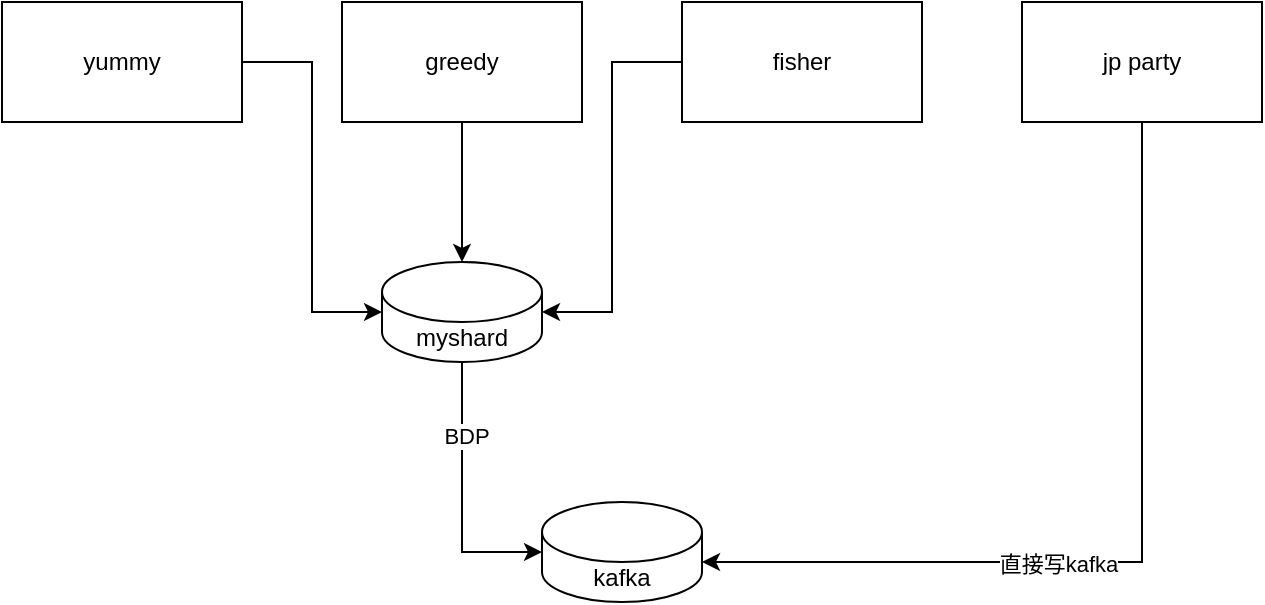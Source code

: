 <mxfile version="21.6.6" type="github">
  <diagram name="第 1 页" id="pSg-FbuxjREb4h1BLtL6">
    <mxGraphModel dx="1319" dy="968" grid="1" gridSize="10" guides="1" tooltips="1" connect="1" arrows="1" fold="1" page="1" pageScale="1" pageWidth="827" pageHeight="1169" math="0" shadow="0">
      <root>
        <mxCell id="0" />
        <mxCell id="1" parent="0" />
        <mxCell id="tB7VafwWu-bXlasPO-Mk-7" style="edgeStyle=orthogonalEdgeStyle;rounded=0;orthogonalLoop=1;jettySize=auto;html=1;entryX=0;entryY=0.5;entryDx=0;entryDy=0;entryPerimeter=0;" edge="1" parent="1" source="tB7VafwWu-bXlasPO-Mk-1" target="tB7VafwWu-bXlasPO-Mk-5">
          <mxGeometry relative="1" as="geometry" />
        </mxCell>
        <mxCell id="tB7VafwWu-bXlasPO-Mk-1" value="yummy" style="rounded=0;whiteSpace=wrap;html=1;" vertex="1" parent="1">
          <mxGeometry x="50" y="40" width="120" height="60" as="geometry" />
        </mxCell>
        <mxCell id="tB7VafwWu-bXlasPO-Mk-8" style="edgeStyle=orthogonalEdgeStyle;rounded=0;orthogonalLoop=1;jettySize=auto;html=1;entryX=0.5;entryY=0;entryDx=0;entryDy=0;entryPerimeter=0;" edge="1" parent="1" source="tB7VafwWu-bXlasPO-Mk-2" target="tB7VafwWu-bXlasPO-Mk-5">
          <mxGeometry relative="1" as="geometry" />
        </mxCell>
        <mxCell id="tB7VafwWu-bXlasPO-Mk-2" value="greedy" style="rounded=0;whiteSpace=wrap;html=1;" vertex="1" parent="1">
          <mxGeometry x="220" y="40" width="120" height="60" as="geometry" />
        </mxCell>
        <mxCell id="tB7VafwWu-bXlasPO-Mk-9" style="edgeStyle=orthogonalEdgeStyle;rounded=0;orthogonalLoop=1;jettySize=auto;html=1;entryX=1;entryY=0.5;entryDx=0;entryDy=0;entryPerimeter=0;" edge="1" parent="1" source="tB7VafwWu-bXlasPO-Mk-3" target="tB7VafwWu-bXlasPO-Mk-5">
          <mxGeometry relative="1" as="geometry" />
        </mxCell>
        <mxCell id="tB7VafwWu-bXlasPO-Mk-3" value="fisher" style="rounded=0;whiteSpace=wrap;html=1;" vertex="1" parent="1">
          <mxGeometry x="390" y="40" width="120" height="60" as="geometry" />
        </mxCell>
        <mxCell id="tB7VafwWu-bXlasPO-Mk-13" style="edgeStyle=orthogonalEdgeStyle;rounded=0;orthogonalLoop=1;jettySize=auto;html=1;entryX=1;entryY=0;entryDx=0;entryDy=30;entryPerimeter=0;" edge="1" parent="1" source="tB7VafwWu-bXlasPO-Mk-4" target="tB7VafwWu-bXlasPO-Mk-10">
          <mxGeometry relative="1" as="geometry">
            <Array as="points">
              <mxPoint x="620" y="320" />
            </Array>
          </mxGeometry>
        </mxCell>
        <mxCell id="tB7VafwWu-bXlasPO-Mk-14" value="直接写kafka" style="edgeLabel;html=1;align=center;verticalAlign=middle;resizable=0;points=[];" vertex="1" connectable="0" parent="tB7VafwWu-bXlasPO-Mk-13">
          <mxGeometry x="0.191" y="1" relative="1" as="geometry">
            <mxPoint as="offset" />
          </mxGeometry>
        </mxCell>
        <mxCell id="tB7VafwWu-bXlasPO-Mk-4" value="jp party" style="rounded=0;whiteSpace=wrap;html=1;" vertex="1" parent="1">
          <mxGeometry x="560" y="40" width="120" height="60" as="geometry" />
        </mxCell>
        <mxCell id="tB7VafwWu-bXlasPO-Mk-11" style="edgeStyle=orthogonalEdgeStyle;rounded=0;orthogonalLoop=1;jettySize=auto;html=1;entryX=0;entryY=0.5;entryDx=0;entryDy=0;entryPerimeter=0;" edge="1" parent="1" source="tB7VafwWu-bXlasPO-Mk-5" target="tB7VafwWu-bXlasPO-Mk-10">
          <mxGeometry relative="1" as="geometry" />
        </mxCell>
        <mxCell id="tB7VafwWu-bXlasPO-Mk-12" value="BDP" style="edgeLabel;html=1;align=center;verticalAlign=middle;resizable=0;points=[];" vertex="1" connectable="0" parent="tB7VafwWu-bXlasPO-Mk-11">
          <mxGeometry x="-0.452" y="2" relative="1" as="geometry">
            <mxPoint as="offset" />
          </mxGeometry>
        </mxCell>
        <mxCell id="tB7VafwWu-bXlasPO-Mk-5" value="myshard" style="shape=cylinder3;whiteSpace=wrap;html=1;boundedLbl=1;backgroundOutline=1;size=15;" vertex="1" parent="1">
          <mxGeometry x="240" y="170" width="80" height="50" as="geometry" />
        </mxCell>
        <mxCell id="tB7VafwWu-bXlasPO-Mk-10" value="kafka" style="shape=cylinder3;whiteSpace=wrap;html=1;boundedLbl=1;backgroundOutline=1;size=15;" vertex="1" parent="1">
          <mxGeometry x="320" y="290" width="80" height="50" as="geometry" />
        </mxCell>
      </root>
    </mxGraphModel>
  </diagram>
</mxfile>
